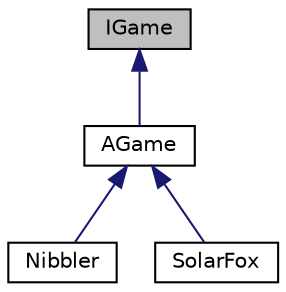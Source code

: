 digraph "IGame"
{
 // LATEX_PDF_SIZE
  edge [fontname="Helvetica",fontsize="10",labelfontname="Helvetica",labelfontsize="10"];
  node [fontname="Helvetica",fontsize="10",shape=record];
  Node1 [label="IGame",height=0.2,width=0.4,color="black", fillcolor="grey75", style="filled", fontcolor="black",tooltip=" "];
  Node1 -> Node2 [dir="back",color="midnightblue",fontsize="10",style="solid",fontname="Helvetica"];
  Node2 [label="AGame",height=0.2,width=0.4,color="black", fillcolor="white", style="filled",URL="$class_a_game.html",tooltip=" "];
  Node2 -> Node3 [dir="back",color="midnightblue",fontsize="10",style="solid",fontname="Helvetica"];
  Node3 [label="Nibbler",height=0.2,width=0.4,color="black", fillcolor="white", style="filled",URL="$class_nibbler.html",tooltip=" "];
  Node2 -> Node4 [dir="back",color="midnightblue",fontsize="10",style="solid",fontname="Helvetica"];
  Node4 [label="SolarFox",height=0.2,width=0.4,color="black", fillcolor="white", style="filled",URL="$class_solar_fox.html",tooltip=" "];
}
